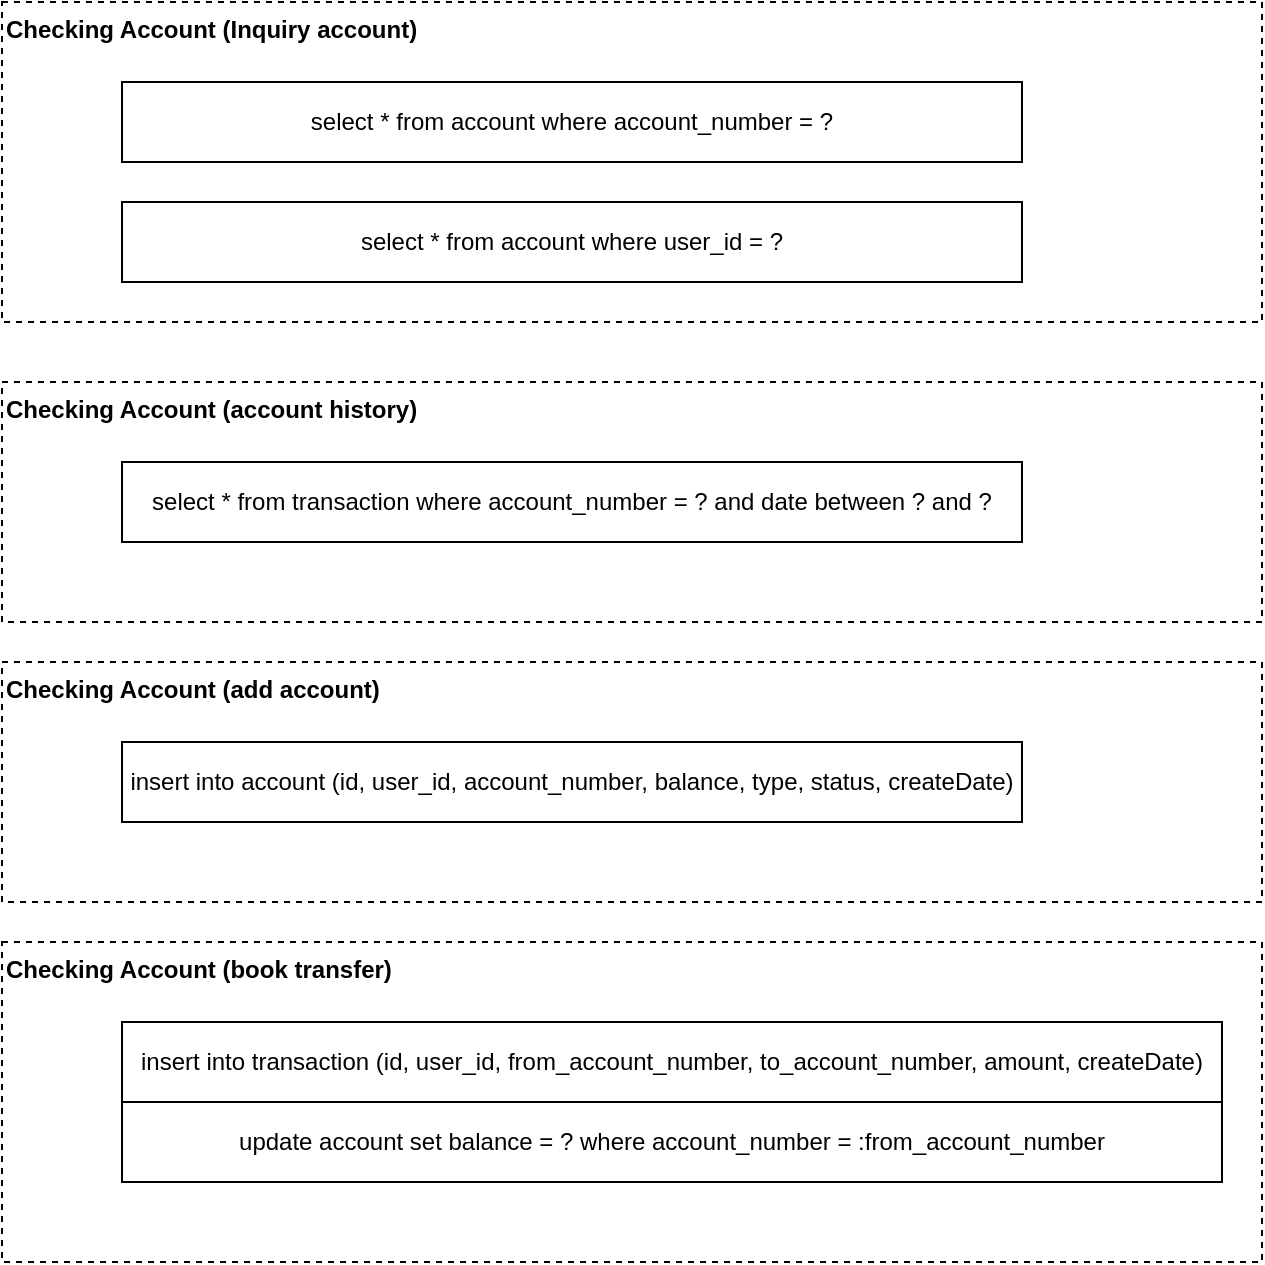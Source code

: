 <mxfile version="20.8.3" type="github">
  <diagram name="Page-1" id="c4acf3e9-155e-7222-9cf6-157b1a14988f">
    <mxGraphModel dx="1361" dy="1528" grid="1" gridSize="10" guides="1" tooltips="1" connect="1" arrows="1" fold="1" page="0" pageScale="1" pageWidth="850" pageHeight="1100" background="none" math="0" shadow="0">
      <root>
        <mxCell id="0" />
        <mxCell id="1" parent="0" />
        <mxCell id="NxVjPYoNFYyn3bsQmdru-2" value="Checking Account (account history)" style="rounded=0;whiteSpace=wrap;html=1;align=left;verticalAlign=top;dashed=1;fontStyle=1" vertex="1" parent="1">
          <mxGeometry x="30" y="-560" width="630" height="120" as="geometry" />
        </mxCell>
        <mxCell id="NxVjPYoNFYyn3bsQmdru-3" value="select * from transaction where account_number = ? and date between ? and ?" style="rounded=0;whiteSpace=wrap;html=1;" vertex="1" parent="1">
          <mxGeometry x="90" y="-520" width="450" height="40" as="geometry" />
        </mxCell>
        <mxCell id="NxVjPYoNFYyn3bsQmdru-5" value="Checking Account (Inquiry account)" style="rounded=0;whiteSpace=wrap;html=1;align=left;verticalAlign=top;dashed=1;fontStyle=1" vertex="1" parent="1">
          <mxGeometry x="30" y="-750" width="630" height="160" as="geometry" />
        </mxCell>
        <mxCell id="NxVjPYoNFYyn3bsQmdru-6" value="select * from account where account_number = ?" style="rounded=0;whiteSpace=wrap;html=1;" vertex="1" parent="1">
          <mxGeometry x="90" y="-710" width="450" height="40" as="geometry" />
        </mxCell>
        <mxCell id="NxVjPYoNFYyn3bsQmdru-7" value="select * from account where user_id = ?" style="rounded=0;whiteSpace=wrap;html=1;" vertex="1" parent="1">
          <mxGeometry x="90" y="-650" width="450" height="40" as="geometry" />
        </mxCell>
        <mxCell id="NxVjPYoNFYyn3bsQmdru-8" value="Checking Account (add account)" style="rounded=0;whiteSpace=wrap;html=1;align=left;verticalAlign=top;dashed=1;fontStyle=1" vertex="1" parent="1">
          <mxGeometry x="30" y="-420" width="630" height="120" as="geometry" />
        </mxCell>
        <mxCell id="NxVjPYoNFYyn3bsQmdru-9" value="insert into account (id, user_id, account_number, balance, type, status, createDate)" style="rounded=0;whiteSpace=wrap;html=1;" vertex="1" parent="1">
          <mxGeometry x="90" y="-380" width="450" height="40" as="geometry" />
        </mxCell>
        <mxCell id="NxVjPYoNFYyn3bsQmdru-10" value="Checking Account (book transfer)" style="rounded=0;whiteSpace=wrap;html=1;align=left;verticalAlign=top;dashed=1;fontStyle=1" vertex="1" parent="1">
          <mxGeometry x="30" y="-280" width="630" height="160" as="geometry" />
        </mxCell>
        <mxCell id="NxVjPYoNFYyn3bsQmdru-11" value="insert into transaction (id, user_id, from_account_number, to_account_number, amount, createDate)" style="rounded=0;whiteSpace=wrap;html=1;" vertex="1" parent="1">
          <mxGeometry x="90" y="-240" width="550" height="40" as="geometry" />
        </mxCell>
        <mxCell id="NxVjPYoNFYyn3bsQmdru-12" value="update account set balance = ? where account_number = :from_account_number" style="rounded=0;whiteSpace=wrap;html=1;" vertex="1" parent="1">
          <mxGeometry x="90" y="-200" width="550" height="40" as="geometry" />
        </mxCell>
      </root>
    </mxGraphModel>
  </diagram>
</mxfile>
